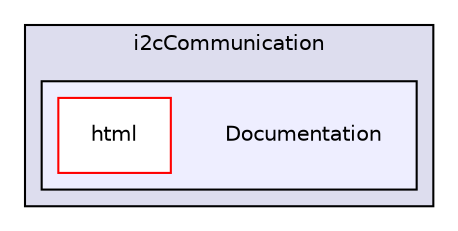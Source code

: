 digraph "/media/nicolas/A600540B0053E13B/Users/nicolas/Documents/Ecole/ISEN/Projet/Coupe de France/Module Cerveau/I2C/i2cCommunication/Documentation" {
  compound=true
  node [ fontsize="10", fontname="Helvetica"];
  edge [ labelfontsize="10", labelfontname="Helvetica"];
  subgraph clusterdir_00e0a89a170851258085a8002cbc360d {
    graph [ bgcolor="#ddddee", pencolor="black", label="i2cCommunication" fontname="Helvetica", fontsize="10", URL="dir_00e0a89a170851258085a8002cbc360d.html"]
  subgraph clusterdir_53deca6e302611044c9de41dcd50ed12 {
    graph [ bgcolor="#eeeeff", pencolor="black", label="" URL="dir_53deca6e302611044c9de41dcd50ed12.html"];
    dir_53deca6e302611044c9de41dcd50ed12 [shape=plaintext label="Documentation"];
    dir_82924bc340246b2cd02f07536b812112 [shape=box label="html" color="red" fillcolor="white" style="filled" URL="dir_82924bc340246b2cd02f07536b812112.html"];
  }
  }
}
